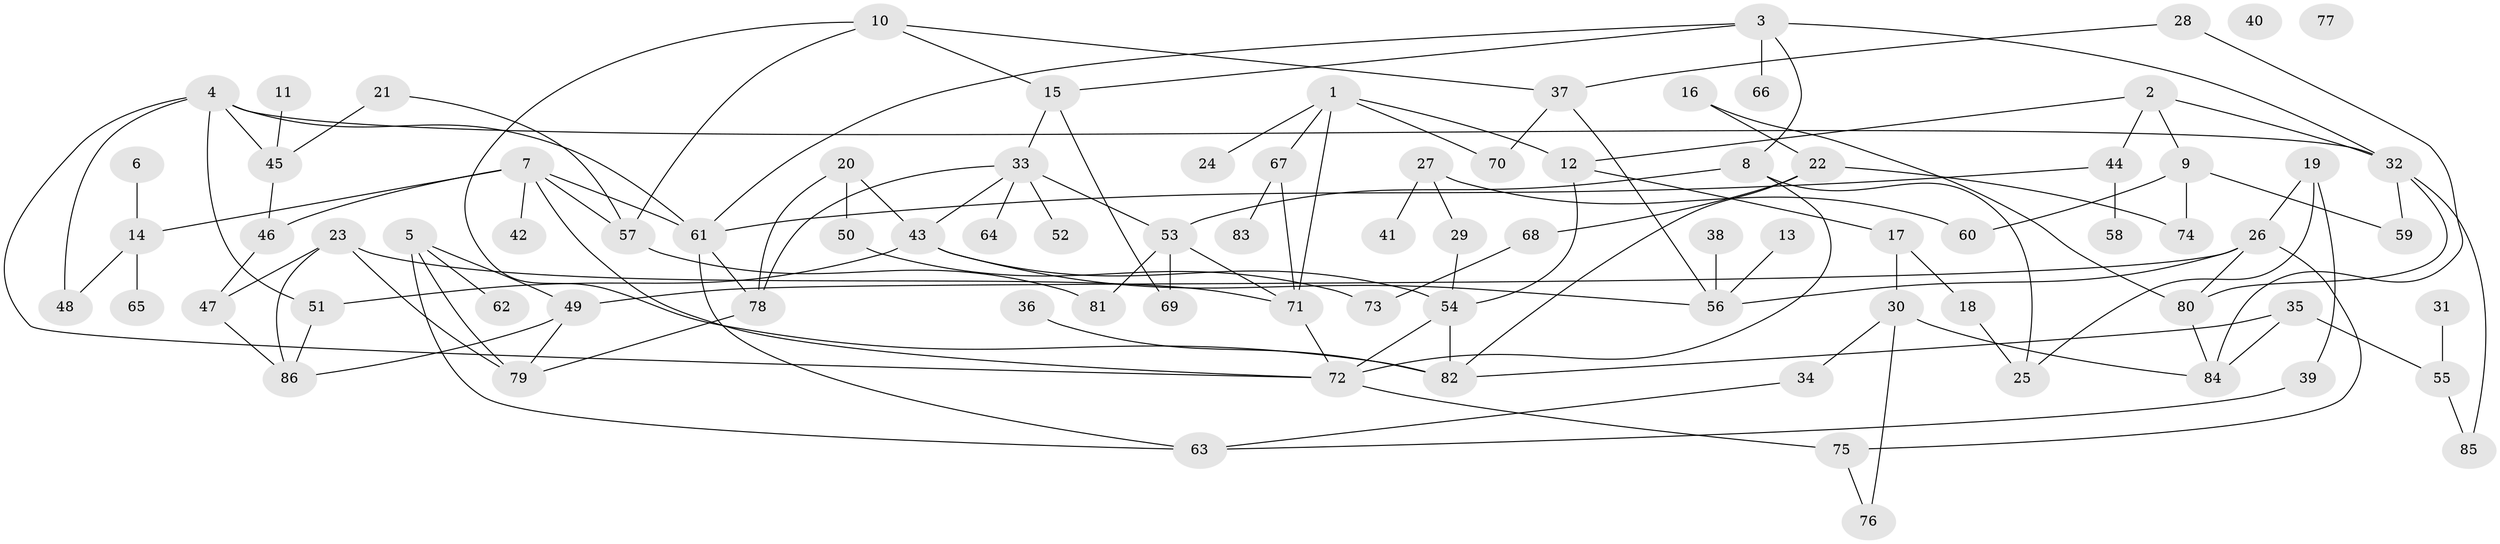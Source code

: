 // Generated by graph-tools (version 1.1) at 2025/00/03/09/25 03:00:54]
// undirected, 86 vertices, 129 edges
graph export_dot {
graph [start="1"]
  node [color=gray90,style=filled];
  1;
  2;
  3;
  4;
  5;
  6;
  7;
  8;
  9;
  10;
  11;
  12;
  13;
  14;
  15;
  16;
  17;
  18;
  19;
  20;
  21;
  22;
  23;
  24;
  25;
  26;
  27;
  28;
  29;
  30;
  31;
  32;
  33;
  34;
  35;
  36;
  37;
  38;
  39;
  40;
  41;
  42;
  43;
  44;
  45;
  46;
  47;
  48;
  49;
  50;
  51;
  52;
  53;
  54;
  55;
  56;
  57;
  58;
  59;
  60;
  61;
  62;
  63;
  64;
  65;
  66;
  67;
  68;
  69;
  70;
  71;
  72;
  73;
  74;
  75;
  76;
  77;
  78;
  79;
  80;
  81;
  82;
  83;
  84;
  85;
  86;
  1 -- 12;
  1 -- 24;
  1 -- 67;
  1 -- 70;
  1 -- 71;
  2 -- 9;
  2 -- 12;
  2 -- 32;
  2 -- 44;
  3 -- 8;
  3 -- 15;
  3 -- 32;
  3 -- 61;
  3 -- 66;
  4 -- 32;
  4 -- 45;
  4 -- 48;
  4 -- 51;
  4 -- 61;
  4 -- 72;
  5 -- 49;
  5 -- 62;
  5 -- 63;
  5 -- 79;
  6 -- 14;
  7 -- 14;
  7 -- 42;
  7 -- 46;
  7 -- 57;
  7 -- 61;
  7 -- 72;
  8 -- 25;
  8 -- 53;
  8 -- 72;
  9 -- 59;
  9 -- 60;
  9 -- 74;
  10 -- 15;
  10 -- 37;
  10 -- 57;
  10 -- 82;
  11 -- 45;
  12 -- 17;
  12 -- 54;
  13 -- 56;
  14 -- 48;
  14 -- 65;
  15 -- 33;
  15 -- 69;
  16 -- 22;
  16 -- 80;
  17 -- 18;
  17 -- 30;
  18 -- 25;
  19 -- 25;
  19 -- 26;
  19 -- 39;
  20 -- 43;
  20 -- 50;
  20 -- 78;
  21 -- 45;
  21 -- 57;
  22 -- 68;
  22 -- 74;
  22 -- 82;
  23 -- 47;
  23 -- 71;
  23 -- 79;
  23 -- 86;
  26 -- 49;
  26 -- 56;
  26 -- 75;
  26 -- 80;
  27 -- 29;
  27 -- 41;
  27 -- 60;
  28 -- 37;
  28 -- 84;
  29 -- 54;
  30 -- 34;
  30 -- 76;
  30 -- 84;
  31 -- 55;
  32 -- 59;
  32 -- 80;
  32 -- 85;
  33 -- 43;
  33 -- 52;
  33 -- 53;
  33 -- 64;
  33 -- 78;
  34 -- 63;
  35 -- 55;
  35 -- 82;
  35 -- 84;
  36 -- 82;
  37 -- 56;
  37 -- 70;
  38 -- 56;
  39 -- 63;
  43 -- 51;
  43 -- 54;
  43 -- 56;
  44 -- 58;
  44 -- 61;
  45 -- 46;
  46 -- 47;
  47 -- 86;
  49 -- 79;
  49 -- 86;
  50 -- 73;
  51 -- 86;
  53 -- 69;
  53 -- 71;
  53 -- 81;
  54 -- 72;
  54 -- 82;
  55 -- 85;
  57 -- 81;
  61 -- 63;
  61 -- 78;
  67 -- 71;
  67 -- 83;
  68 -- 73;
  71 -- 72;
  72 -- 75;
  75 -- 76;
  78 -- 79;
  80 -- 84;
}
